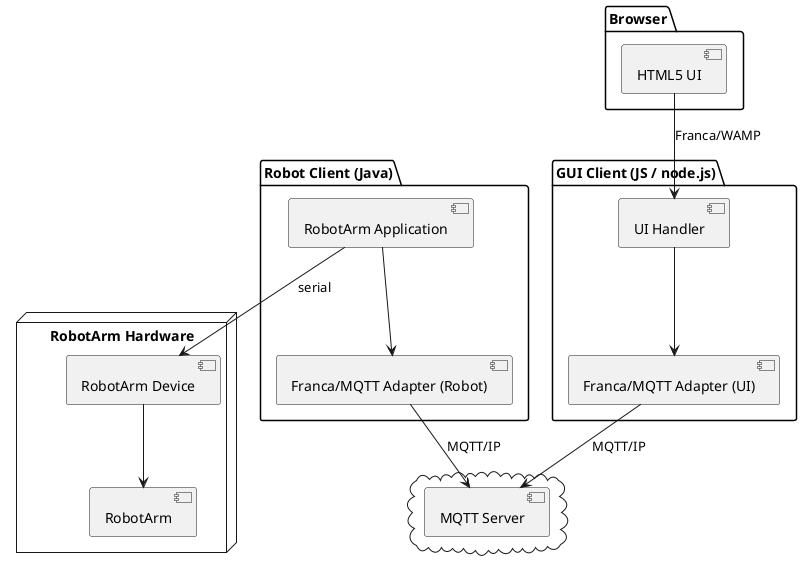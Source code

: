 ' Design of Franca IoT showcase

@startuml


cloud {
	[MQTT Server]
}


node "RobotArm Hardware" {
	[RobotArm Device] --> [RobotArm]
}


' node "RobotArm Controller" {
' 	package "Robot Client (Java or CommonAPI/C++ ?)" {
	package "Robot Client (Java)" {
		[RobotArm Application] --> [RobotArm Device] : serial
		[RobotArm Application] --> [Franca/MQTT Adapter (Robot)]
	}
	
'	package "Other Client(s)" {
'		[Client Application]
'	}
	
' }


' node "UI Backend" {
'	package "GUI Client (node.js or CommonAPI/C++ ?)" {
	package "GUI Client (JS / node.js)" {
		[UI Handler] --> [Franca/MQTT Adapter (UI)]
	}

' }


' node "Laptop or Tablet" {
	package "Browser" {
		[HTML5 UI]
	}
	
' }

[HTML5 UI] --> [UI Handler] : Franca/WAMP

[Franca/MQTT Adapter (UI)] --> [MQTT Server] : MQTT/IP
[Franca/MQTT Adapter (Robot)] --> [MQTT Server] : MQTT/IP
' [Client Application] --> [MQTT Server] : MQTT/IP

@enduml
